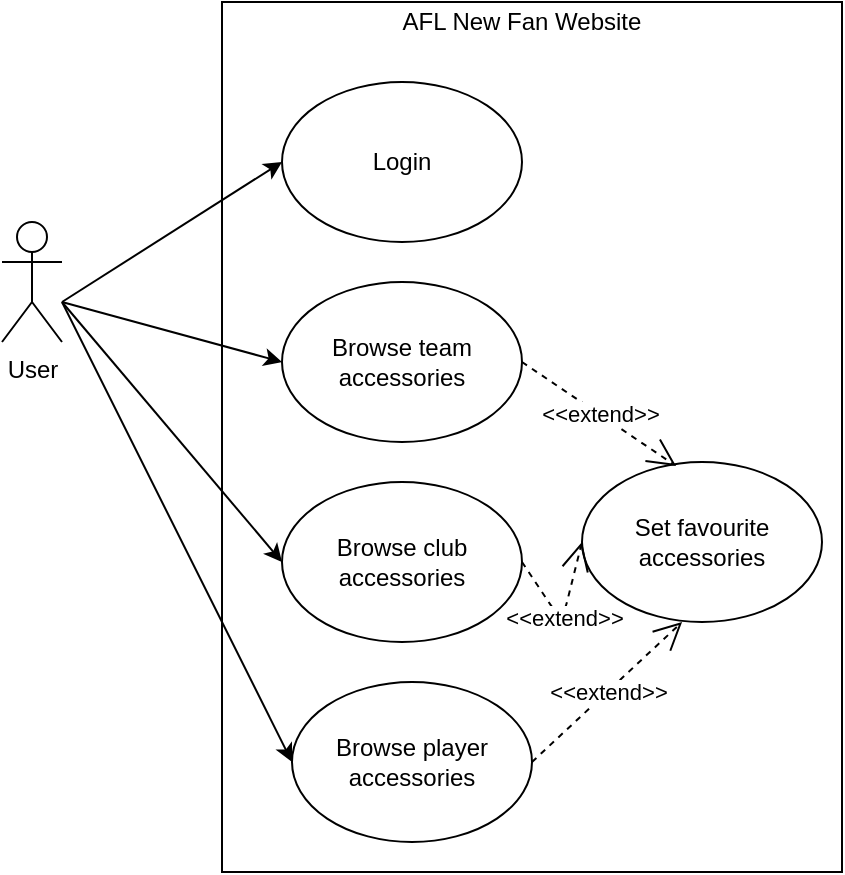 <mxfile type="device" version="10.6.7"><diagram id="8Se3oINfAccP641KnrIJ" name="Page-1"><mxGraphModel grid="1" shadow="0" math="0" pageHeight="1169" pageWidth="827" pageScale="1" page="1" fold="1" arrows="1" connect="1" tooltips="1" guides="1" gridSize="10" dy="482" dx="840"><root><mxCell id="0"/><mxCell id="1" parent="0"/><mxCell id="_1cS3HRax96SotrZ8rzN-1" value="User" parent="1" vertex="1" style="shape=umlActor;verticalLabelPosition=bottom;labelBackgroundColor=#ffffff;verticalAlign=top;html=1;outlineConnect=0;"><mxGeometry as="geometry" height="60" width="30" y="320" x="120"/></mxCell><mxCell id="_1cS3HRax96SotrZ8rzN-5" value="" parent="1" vertex="1" style="rounded=0;whiteSpace=wrap;html=1;gradientColor=none;fillColor=none;"><mxGeometry as="geometry" height="435" width="310" y="210" x="230"/></mxCell><mxCell id="_1cS3HRax96SotrZ8rzN-6" value="Login&lt;br&gt;" parent="1" vertex="1" style="ellipse;whiteSpace=wrap;html=1;"><mxGeometry as="geometry" height="80" width="120" y="250" x="260"/></mxCell><mxCell id="_1cS3HRax96SotrZ8rzN-13" value="" parent="1" style="endArrow=classic;html=1;entryX=0;entryY=0.5;entryDx=0;entryDy=0;" edge="1" target="_1cS3HRax96SotrZ8rzN-6"><mxGeometry as="geometry" height="50" width="50" relative="1"><mxPoint as="sourcePoint" y="360" x="150"/><mxPoint as="targetPoint" y="320" x="230"/></mxGeometry></mxCell><mxCell id="JvtCWWR8DEYq4dEGuOxk-1" value="Set favourite accessories&lt;br&gt;" parent="1" vertex="1" style="ellipse;whiteSpace=wrap;html=1;"><mxGeometry as="geometry" height="80" width="120" y="440" x="410"/></mxCell><mxCell id="JvtCWWR8DEYq4dEGuOxk-7" value="Browse club accessories&lt;br&gt;" parent="1" vertex="1" style="ellipse;whiteSpace=wrap;html=1;"><mxGeometry as="geometry" height="80" width="120" y="450" x="260"/></mxCell><mxCell id="JvtCWWR8DEYq4dEGuOxk-11" value="Browse team accessories&lt;br&gt;" parent="1" vertex="1" style="ellipse;whiteSpace=wrap;html=1;"><mxGeometry as="geometry" height="80" width="120" y="350" x="260"/></mxCell><mxCell id="JvtCWWR8DEYq4dEGuOxk-14" value="AFL New Fan Website&lt;br&gt;" parent="1" vertex="1" style="text;html=1;strokeColor=none;fillColor=none;align=center;verticalAlign=middle;whiteSpace=wrap;rounded=0;"><mxGeometry as="geometry" height="20" width="200" y="210" x="280"/></mxCell><mxCell id="Mx_W7LxBT7ICYWWpWHIh-1" value="Browse player accessories&lt;br&gt;" parent="1" vertex="1" style="ellipse;whiteSpace=wrap;html=1;"><mxGeometry as="geometry" height="80" width="120" y="550" x="265"/></mxCell><mxCell id="Mx_W7LxBT7ICYWWpWHIh-4" value="&amp;lt;&amp;lt;extend&amp;gt;&amp;gt;" parent="1" style="endArrow=open;endSize=12;dashed=1;html=1;entryX=0;entryY=0.5;entryDx=0;entryDy=0;" edge="1" target="JvtCWWR8DEYq4dEGuOxk-1"><mxGeometry as="geometry" width="160" relative="1"><mxPoint as="sourcePoint" y="490" x="380"/><mxPoint as="targetPoint" y="490" x="533"/><Array as="points"><mxPoint y="520" x="400"/></Array></mxGeometry></mxCell><mxCell id="Mx_W7LxBT7ICYWWpWHIh-5" value="" parent="1" style="endArrow=classic;html=1;entryX=0;entryY=0.5;entryDx=0;entryDy=0;" edge="1" target="JvtCWWR8DEYq4dEGuOxk-11"><mxGeometry as="geometry" height="50" width="50" relative="1"><mxPoint as="sourcePoint" y="360" x="150"/><mxPoint as="targetPoint" y="300" x="270"/></mxGeometry></mxCell><mxCell id="Mx_W7LxBT7ICYWWpWHIh-6" value="" parent="1" style="endArrow=classic;html=1;entryX=0;entryY=0.5;entryDx=0;entryDy=0;" edge="1" target="JvtCWWR8DEYq4dEGuOxk-7"><mxGeometry as="geometry" height="50" width="50" relative="1"><mxPoint as="sourcePoint" y="360" x="150"/><mxPoint as="targetPoint" y="400" x="270"/></mxGeometry></mxCell><mxCell id="Mx_W7LxBT7ICYWWpWHIh-7" value="" parent="1" style="endArrow=classic;html=1;entryX=0;entryY=0.5;entryDx=0;entryDy=0;" edge="1" target="Mx_W7LxBT7ICYWWpWHIh-1"><mxGeometry as="geometry" height="50" width="50" relative="1"><mxPoint as="sourcePoint" y="360" x="150"/><mxPoint as="targetPoint" y="515" x="270"/></mxGeometry></mxCell><mxCell id="75-dbC1Vb5-XIgoIIXDB-1" value="&amp;lt;&amp;lt;extend&amp;gt;&amp;gt;" parent="1" style="endArrow=open;endSize=12;dashed=1;html=1;entryX=0.392;entryY=0.025;entryDx=0;entryDy=0;exitX=1;exitY=0.5;exitDx=0;exitDy=0;entryPerimeter=0;" edge="1" target="JvtCWWR8DEYq4dEGuOxk-1" source="JvtCWWR8DEYq4dEGuOxk-11"><mxGeometry as="geometry" width="160" relative="1"><mxPoint as="sourcePoint" y="412" x="390"/><mxPoint as="targetPoint" y="402" x="420"/><Array as="points"/></mxGeometry></mxCell><mxCell id="75-dbC1Vb5-XIgoIIXDB-2" value="&amp;lt;&amp;lt;extend&amp;gt;&amp;gt;" parent="1" style="endArrow=open;endSize=12;dashed=1;html=1;exitX=1;exitY=0.5;exitDx=0;exitDy=0;entryX=0.417;entryY=1;entryDx=0;entryDy=0;entryPerimeter=0;" edge="1" target="JvtCWWR8DEYq4dEGuOxk-1" source="Mx_W7LxBT7ICYWWpWHIh-1"><mxGeometry as="geometry" width="160" relative="1"><mxPoint as="sourcePoint" y="534" x="390"/><mxPoint as="targetPoint" y="586" x="467"/><Array as="points"/></mxGeometry></mxCell></root></mxGraphModel></diagram></mxfile>
